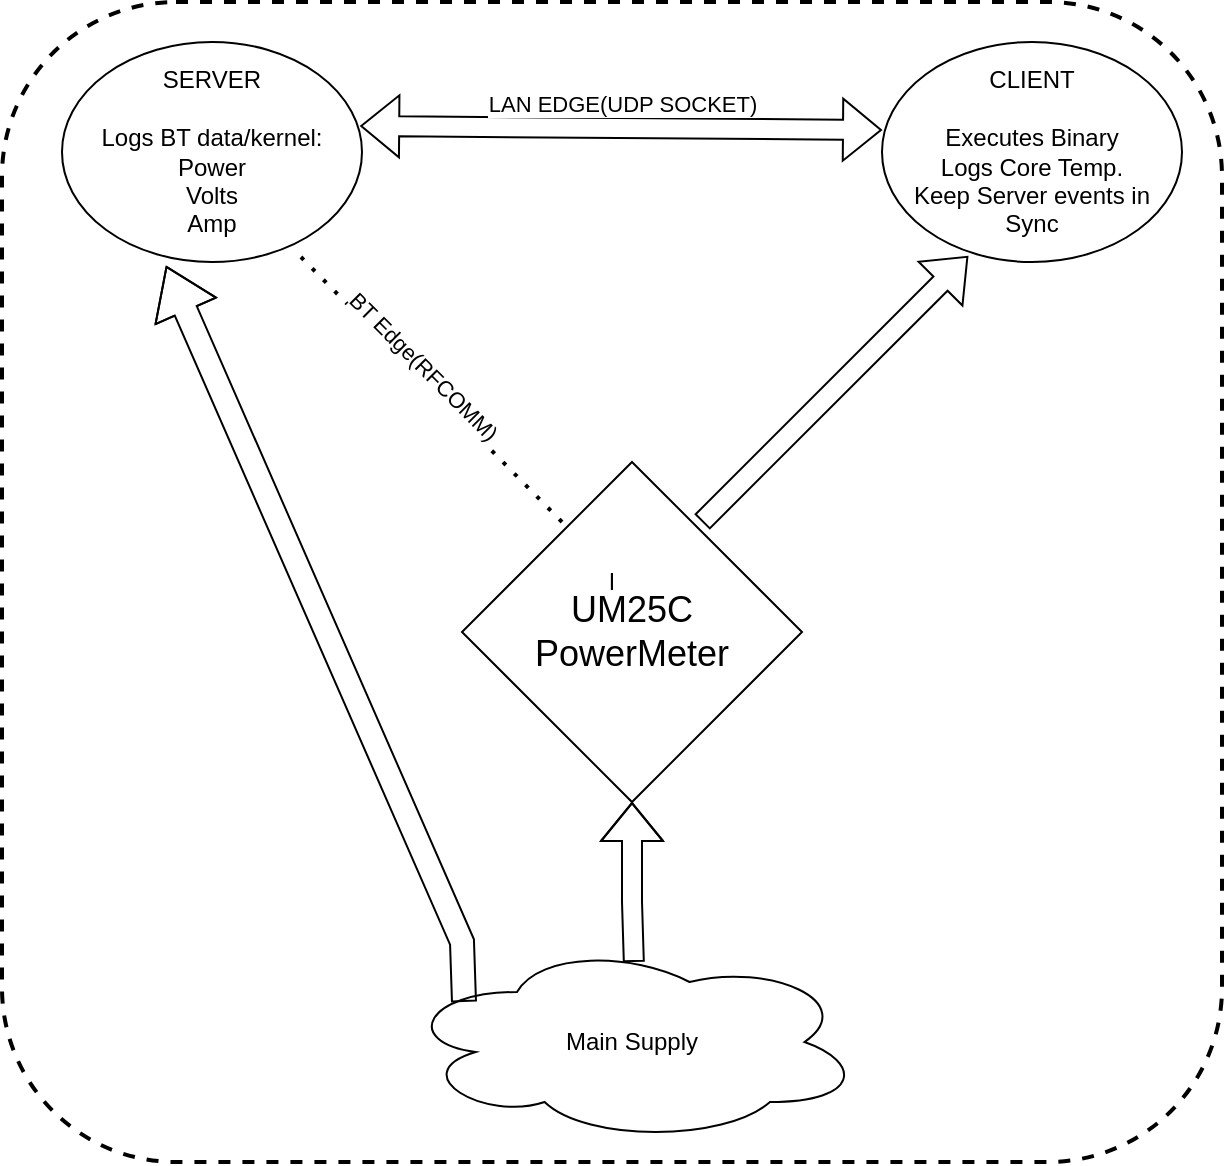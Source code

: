 <mxfile version="22.1.16" type="github">
  <diagram name="Page-1" id="mnShLLypdpEqHEAcOyUA">
    <mxGraphModel dx="1327" dy="793" grid="1" gridSize="10" guides="1" tooltips="1" connect="1" arrows="1" fold="1" page="1" pageScale="1" pageWidth="850" pageHeight="1100" math="0" shadow="0">
      <root>
        <mxCell id="0" />
        <mxCell id="1" parent="0" />
        <mxCell id="R6OGr5-woF2vyyFxdOvy-1" value="SERVER&lt;br&gt;&lt;br&gt;Logs BT data/kernel:&lt;br&gt;Power&lt;br&gt;Volts&lt;br&gt;Amp" style="ellipse;whiteSpace=wrap;html=1;" vertex="1" parent="1">
          <mxGeometry x="130" y="170" width="150" height="110" as="geometry" />
        </mxCell>
        <mxCell id="R6OGr5-woF2vyyFxdOvy-2" value="CLIENT&lt;br&gt;&lt;br&gt;&lt;div style=&quot;&quot;&gt;&lt;span style=&quot;background-color: initial;&quot;&gt;Executes Binary&lt;/span&gt;&lt;/div&gt;&lt;div style=&quot;&quot;&gt;&lt;span style=&quot;background-color: initial;&quot;&gt;Logs Core Temp.&lt;/span&gt;&lt;/div&gt;&lt;div style=&quot;&quot;&gt;&lt;span style=&quot;background-color: initial;&quot;&gt;Keep Server events in Sync&lt;/span&gt;&lt;/div&gt;" style="ellipse;whiteSpace=wrap;html=1;" vertex="1" parent="1">
          <mxGeometry x="540" y="170" width="150" height="110" as="geometry" />
        </mxCell>
        <mxCell id="R6OGr5-woF2vyyFxdOvy-3" value="&lt;font style=&quot;font-size: 18px;&quot;&gt;UM25C&lt;br&gt;PowerMeter&lt;/font&gt;" style="rhombus;whiteSpace=wrap;html=1;" vertex="1" parent="1">
          <mxGeometry x="330" y="380" width="170" height="170" as="geometry" />
        </mxCell>
        <mxCell id="R6OGr5-woF2vyyFxdOvy-4" value="" style="shape=flexArrow;endArrow=classic;html=1;rounded=0;entryX=0.287;entryY=0.973;entryDx=0;entryDy=0;entryPerimeter=0;" edge="1" parent="1" target="R6OGr5-woF2vyyFxdOvy-2">
          <mxGeometry width="50" height="50" relative="1" as="geometry">
            <mxPoint x="450" y="410" as="sourcePoint" />
            <mxPoint x="500" y="360" as="targetPoint" />
          </mxGeometry>
        </mxCell>
        <mxCell id="R6OGr5-woF2vyyFxdOvy-5" value="Main Supply" style="ellipse;shape=cloud;whiteSpace=wrap;html=1;" vertex="1" parent="1">
          <mxGeometry x="300" y="620" width="230" height="100" as="geometry" />
        </mxCell>
        <mxCell id="R6OGr5-woF2vyyFxdOvy-6" value="" style="shape=flexArrow;endArrow=classic;html=1;rounded=0;exitX=0.504;exitY=0.1;exitDx=0;exitDy=0;exitPerimeter=0;" edge="1" parent="1" source="R6OGr5-woF2vyyFxdOvy-5" target="R6OGr5-woF2vyyFxdOvy-3">
          <mxGeometry width="50" height="50" relative="1" as="geometry">
            <mxPoint x="380" y="610" as="sourcePoint" />
            <mxPoint x="430" y="560" as="targetPoint" />
            <Array as="points">
              <mxPoint x="415" y="600" />
            </Array>
          </mxGeometry>
        </mxCell>
        <mxCell id="R6OGr5-woF2vyyFxdOvy-8" value="" style="shape=flexArrow;endArrow=classic;html=1;rounded=0;exitX=0.504;exitY=0.1;exitDx=0;exitDy=0;exitPerimeter=0;width=12;endSize=7.67;entryX=0.347;entryY=1.018;entryDx=0;entryDy=0;entryPerimeter=0;" edge="1" parent="1" target="R6OGr5-woF2vyyFxdOvy-1">
          <mxGeometry width="50" height="50" relative="1" as="geometry">
            <mxPoint x="331" y="650" as="sourcePoint" />
            <mxPoint x="330" y="570" as="targetPoint" />
            <Array as="points">
              <mxPoint x="330" y="620" />
            </Array>
          </mxGeometry>
        </mxCell>
        <mxCell id="R6OGr5-woF2vyyFxdOvy-10" value="" style="endArrow=none;dashed=1;html=1;dashPattern=1 3;strokeWidth=2;rounded=0;entryX=0.787;entryY=0.964;entryDx=0;entryDy=0;entryPerimeter=0;" edge="1" parent="1" target="R6OGr5-woF2vyyFxdOvy-1">
          <mxGeometry width="50" height="50" relative="1" as="geometry">
            <mxPoint x="380" y="410" as="sourcePoint" />
            <mxPoint x="450" y="380" as="targetPoint" />
          </mxGeometry>
        </mxCell>
        <mxCell id="R6OGr5-woF2vyyFxdOvy-15" value="BT Edge(RFCOMM)" style="edgeLabel;html=1;align=center;verticalAlign=middle;resizable=0;points=[];rotation=45;" vertex="1" connectable="0" parent="R6OGr5-woF2vyyFxdOvy-10">
          <mxGeometry x="0.218" y="4" relative="1" as="geometry">
            <mxPoint x="14" as="offset" />
          </mxGeometry>
        </mxCell>
        <mxCell id="R6OGr5-woF2vyyFxdOvy-13" value="" style="shape=flexArrow;endArrow=classic;startArrow=classic;html=1;rounded=0;entryX=0.02;entryY=0.4;entryDx=0;entryDy=0;entryPerimeter=0;exitX=0.987;exitY=0.382;exitDx=0;exitDy=0;exitPerimeter=0;" edge="1" parent="1">
          <mxGeometry width="100" height="100" relative="1" as="geometry">
            <mxPoint x="279.1" y="212.02" as="sourcePoint" />
            <mxPoint x="540" y="214" as="targetPoint" />
          </mxGeometry>
        </mxCell>
        <mxCell id="R6OGr5-woF2vyyFxdOvy-14" value="LAN EDGE(UDP SOCKET)" style="edgeLabel;html=1;align=center;verticalAlign=middle;resizable=0;points=[];" vertex="1" connectable="0" parent="R6OGr5-woF2vyyFxdOvy-13">
          <mxGeometry x="-0.579" y="-2" relative="1" as="geometry">
            <mxPoint x="76" y="-14" as="offset" />
          </mxGeometry>
        </mxCell>
        <mxCell id="R6OGr5-woF2vyyFxdOvy-16" value="l" style="rounded=1;whiteSpace=wrap;html=1;fillColor=none;dashed=1;strokeWidth=2;" vertex="1" parent="1">
          <mxGeometry x="100" y="150" width="610" height="580" as="geometry" />
        </mxCell>
      </root>
    </mxGraphModel>
  </diagram>
</mxfile>
